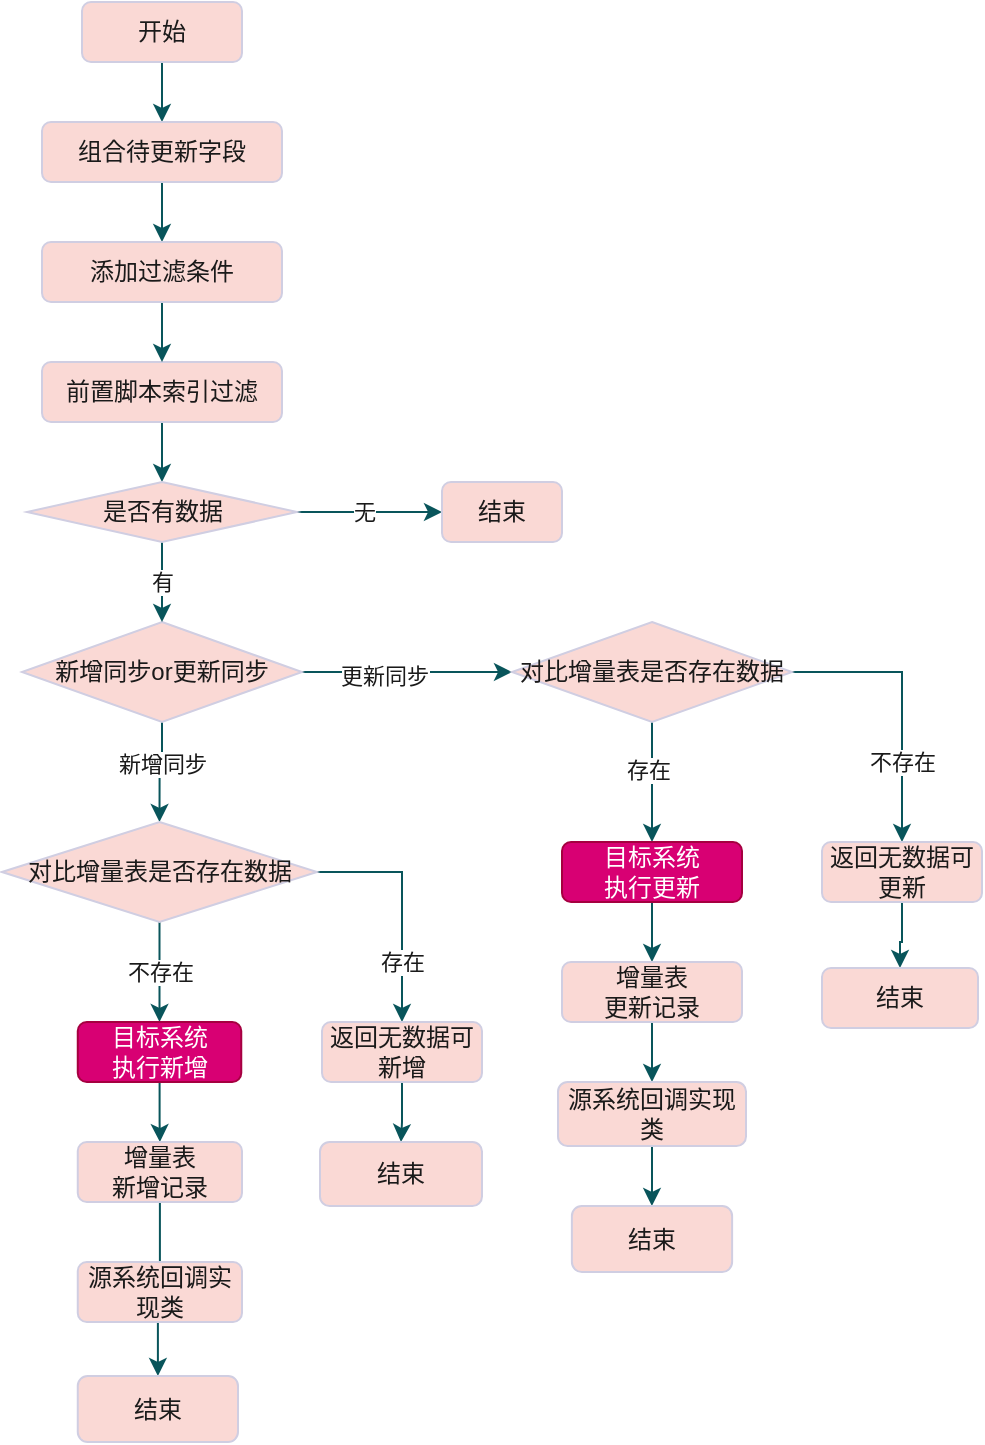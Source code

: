 <mxfile version="20.2.3" type="github">
  <diagram id="C5RBs43oDa-KdzZeNtuy" name="Page-1">
    <mxGraphModel dx="1185" dy="635" grid="0" gridSize="10" guides="1" tooltips="1" connect="1" arrows="1" fold="1" page="1" pageScale="1" pageWidth="827" pageHeight="1169" math="0" shadow="0">
      <root>
        <mxCell id="WIyWlLk6GJQsqaUBKTNV-0" />
        <mxCell id="WIyWlLk6GJQsqaUBKTNV-1" parent="WIyWlLk6GJQsqaUBKTNV-0" />
        <mxCell id="F0Xwz5_cFICi8rasz0tl-6" style="edgeStyle=orthogonalEdgeStyle;rounded=0;orthogonalLoop=1;jettySize=auto;html=1;strokeColor=#09555B;fontColor=#1A1A1A;" edge="1" parent="WIyWlLk6GJQsqaUBKTNV-1" source="WIyWlLk6GJQsqaUBKTNV-3" target="WIyWlLk6GJQsqaUBKTNV-12">
          <mxGeometry relative="1" as="geometry" />
        </mxCell>
        <mxCell id="WIyWlLk6GJQsqaUBKTNV-3" value="开始" style="rounded=1;whiteSpace=wrap;html=1;fontSize=12;glass=0;strokeWidth=1;shadow=0;fillColor=#FAD9D5;strokeColor=#D0CEE2;fontColor=#1A1A1A;" parent="WIyWlLk6GJQsqaUBKTNV-1" vertex="1">
          <mxGeometry x="290" y="250" width="80" height="30" as="geometry" />
        </mxCell>
        <mxCell id="F0Xwz5_cFICi8rasz0tl-25" value="" style="edgeStyle=orthogonalEdgeStyle;rounded=0;orthogonalLoop=1;jettySize=auto;html=1;strokeColor=#09555B;fontColor=#1A1A1A;" edge="1" parent="WIyWlLk6GJQsqaUBKTNV-1" source="WIyWlLk6GJQsqaUBKTNV-12" target="F0Xwz5_cFICi8rasz0tl-24">
          <mxGeometry relative="1" as="geometry" />
        </mxCell>
        <mxCell id="WIyWlLk6GJQsqaUBKTNV-12" value="组合待更新字段" style="rounded=1;whiteSpace=wrap;html=1;fontSize=12;glass=0;strokeWidth=1;shadow=0;fillColor=#FAD9D5;strokeColor=#D0CEE2;fontColor=#1A1A1A;" parent="WIyWlLk6GJQsqaUBKTNV-1" vertex="1">
          <mxGeometry x="270" y="310" width="120" height="30" as="geometry" />
        </mxCell>
        <mxCell id="F0Xwz5_cFICi8rasz0tl-60" style="edgeStyle=orthogonalEdgeStyle;rounded=0;orthogonalLoop=1;jettySize=auto;html=1;entryX=0.5;entryY=0;entryDx=0;entryDy=0;strokeColor=#09555B;fontColor=#1A1A1A;" edge="1" parent="WIyWlLk6GJQsqaUBKTNV-1" source="F0Xwz5_cFICi8rasz0tl-1" target="F0Xwz5_cFICi8rasz0tl-59">
          <mxGeometry relative="1" as="geometry" />
        </mxCell>
        <mxCell id="F0Xwz5_cFICi8rasz0tl-1" value="前置脚本索引过滤" style="rounded=1;whiteSpace=wrap;html=1;fontSize=12;glass=0;strokeWidth=1;shadow=0;fillColor=#FAD9D5;strokeColor=#D0CEE2;fontColor=#1A1A1A;" vertex="1" parent="WIyWlLk6GJQsqaUBKTNV-1">
          <mxGeometry x="270" y="430" width="120" height="30" as="geometry" />
        </mxCell>
        <mxCell id="F0Xwz5_cFICi8rasz0tl-20" style="edgeStyle=orthogonalEdgeStyle;rounded=0;orthogonalLoop=1;jettySize=auto;html=1;entryX=0;entryY=0.5;entryDx=0;entryDy=0;strokeColor=#09555B;fontColor=#1A1A1A;" edge="1" parent="WIyWlLk6GJQsqaUBKTNV-1" source="F0Xwz5_cFICi8rasz0tl-4" target="F0Xwz5_cFICi8rasz0tl-16">
          <mxGeometry relative="1" as="geometry">
            <mxPoint x="500" y="585" as="targetPoint" />
          </mxGeometry>
        </mxCell>
        <mxCell id="F0Xwz5_cFICi8rasz0tl-28" value="更新同步" style="edgeLabel;html=1;align=center;verticalAlign=middle;resizable=0;points=[];fontColor=#1A1A1A;" vertex="1" connectable="0" parent="F0Xwz5_cFICi8rasz0tl-20">
          <mxGeometry x="-0.229" y="-2" relative="1" as="geometry">
            <mxPoint as="offset" />
          </mxGeometry>
        </mxCell>
        <mxCell id="F0Xwz5_cFICi8rasz0tl-35" style="edgeStyle=orthogonalEdgeStyle;rounded=0;orthogonalLoop=1;jettySize=auto;html=1;exitX=0.5;exitY=1;exitDx=0;exitDy=0;entryX=0.5;entryY=0;entryDx=0;entryDy=0;strokeColor=#09555B;fontColor=#1A1A1A;" edge="1" parent="WIyWlLk6GJQsqaUBKTNV-1" source="F0Xwz5_cFICi8rasz0tl-4" target="F0Xwz5_cFICi8rasz0tl-15">
          <mxGeometry relative="1" as="geometry" />
        </mxCell>
        <mxCell id="F0Xwz5_cFICi8rasz0tl-37" value="新增同步" style="edgeLabel;html=1;align=center;verticalAlign=middle;resizable=0;points=[];fontColor=#1A1A1A;" vertex="1" connectable="0" parent="F0Xwz5_cFICi8rasz0tl-35">
          <mxGeometry x="-0.196" relative="1" as="geometry">
            <mxPoint as="offset" />
          </mxGeometry>
        </mxCell>
        <mxCell id="F0Xwz5_cFICi8rasz0tl-4" value="新增同步or更新同步" style="rhombus;whiteSpace=wrap;html=1;fillColor=#FAD9D5;strokeColor=#D0CEE2;fontColor=#1A1A1A;" vertex="1" parent="WIyWlLk6GJQsqaUBKTNV-1">
          <mxGeometry x="260" y="560" width="140" height="50" as="geometry" />
        </mxCell>
        <mxCell id="F0Xwz5_cFICi8rasz0tl-45" style="edgeStyle=orthogonalEdgeStyle;rounded=0;orthogonalLoop=1;jettySize=auto;html=1;strokeColor=#09555B;fontColor=#1A1A1A;" edge="1" parent="WIyWlLk6GJQsqaUBKTNV-1" source="F0Xwz5_cFICi8rasz0tl-15" target="F0Xwz5_cFICi8rasz0tl-44">
          <mxGeometry relative="1" as="geometry">
            <Array as="points">
              <mxPoint x="328.75" y="750" />
              <mxPoint x="328.75" y="750" />
            </Array>
          </mxGeometry>
        </mxCell>
        <mxCell id="F0Xwz5_cFICi8rasz0tl-47" value="不存在" style="edgeLabel;html=1;align=center;verticalAlign=middle;resizable=0;points=[];fontColor=#1A1A1A;" vertex="1" connectable="0" parent="F0Xwz5_cFICi8rasz0tl-45">
          <mxGeometry x="-0.285" relative="1" as="geometry">
            <mxPoint y="7" as="offset" />
          </mxGeometry>
        </mxCell>
        <mxCell id="F0Xwz5_cFICi8rasz0tl-54" style="edgeStyle=orthogonalEdgeStyle;rounded=0;orthogonalLoop=1;jettySize=auto;html=1;strokeColor=#09555B;fontColor=#1A1A1A;" edge="1" parent="WIyWlLk6GJQsqaUBKTNV-1" source="F0Xwz5_cFICi8rasz0tl-15" target="F0Xwz5_cFICi8rasz0tl-53">
          <mxGeometry relative="1" as="geometry" />
        </mxCell>
        <mxCell id="F0Xwz5_cFICi8rasz0tl-84" value="存在" style="edgeLabel;html=1;align=center;verticalAlign=middle;resizable=0;points=[];fontColor=#1A1A1A;" vertex="1" connectable="0" parent="F0Xwz5_cFICi8rasz0tl-54">
          <mxGeometry x="-0.347" y="1" relative="1" as="geometry">
            <mxPoint x="4" y="46" as="offset" />
          </mxGeometry>
        </mxCell>
        <mxCell id="F0Xwz5_cFICi8rasz0tl-15" value="对比增量表是否存在数据" style="rhombus;whiteSpace=wrap;html=1;fillColor=#FAD9D5;strokeColor=#D0CEE2;fontColor=#1A1A1A;" vertex="1" parent="WIyWlLk6GJQsqaUBKTNV-1">
          <mxGeometry x="250" y="660" width="157.5" height="50" as="geometry" />
        </mxCell>
        <mxCell id="F0Xwz5_cFICi8rasz0tl-56" style="edgeStyle=orthogonalEdgeStyle;rounded=0;orthogonalLoop=1;jettySize=auto;html=1;entryX=0.5;entryY=0;entryDx=0;entryDy=0;strokeColor=#09555B;fontColor=#1A1A1A;" edge="1" parent="WIyWlLk6GJQsqaUBKTNV-1" source="F0Xwz5_cFICi8rasz0tl-16" target="F0Xwz5_cFICi8rasz0tl-50">
          <mxGeometry relative="1" as="geometry" />
        </mxCell>
        <mxCell id="F0Xwz5_cFICi8rasz0tl-87" value="存在" style="edgeLabel;html=1;align=center;verticalAlign=middle;resizable=0;points=[];fontColor=#1A1A1A;" vertex="1" connectable="0" parent="F0Xwz5_cFICi8rasz0tl-56">
          <mxGeometry x="-0.195" y="-2" relative="1" as="geometry">
            <mxPoint as="offset" />
          </mxGeometry>
        </mxCell>
        <mxCell id="F0Xwz5_cFICi8rasz0tl-58" style="edgeStyle=orthogonalEdgeStyle;rounded=0;orthogonalLoop=1;jettySize=auto;html=1;strokeColor=#09555B;fontColor=#1A1A1A;" edge="1" parent="WIyWlLk6GJQsqaUBKTNV-1" source="F0Xwz5_cFICi8rasz0tl-16" target="F0Xwz5_cFICi8rasz0tl-57">
          <mxGeometry relative="1" as="geometry" />
        </mxCell>
        <mxCell id="F0Xwz5_cFICi8rasz0tl-85" value="不存在" style="edgeLabel;html=1;align=center;verticalAlign=middle;resizable=0;points=[];fontColor=#1A1A1A;" vertex="1" connectable="0" parent="F0Xwz5_cFICi8rasz0tl-58">
          <mxGeometry x="-0.214" y="-1" relative="1" as="geometry">
            <mxPoint x="1" y="45" as="offset" />
          </mxGeometry>
        </mxCell>
        <mxCell id="F0Xwz5_cFICi8rasz0tl-16" value="对比增量表是否存在数据" style="rhombus;whiteSpace=wrap;html=1;fillColor=#FAD9D5;strokeColor=#D0CEE2;fontColor=#1A1A1A;" vertex="1" parent="WIyWlLk6GJQsqaUBKTNV-1">
          <mxGeometry x="505" y="560" width="140" height="50" as="geometry" />
        </mxCell>
        <mxCell id="F0Xwz5_cFICi8rasz0tl-27" style="edgeStyle=orthogonalEdgeStyle;rounded=0;orthogonalLoop=1;jettySize=auto;html=1;exitX=0.5;exitY=1;exitDx=0;exitDy=0;entryX=0.5;entryY=0;entryDx=0;entryDy=0;strokeColor=#09555B;fontColor=#1A1A1A;" edge="1" parent="WIyWlLk6GJQsqaUBKTNV-1" source="F0Xwz5_cFICi8rasz0tl-24" target="F0Xwz5_cFICi8rasz0tl-1">
          <mxGeometry relative="1" as="geometry" />
        </mxCell>
        <mxCell id="F0Xwz5_cFICi8rasz0tl-24" value="添加过滤条件" style="rounded=1;whiteSpace=wrap;html=1;fontSize=12;glass=0;strokeWidth=1;shadow=0;fillColor=#FAD9D5;strokeColor=#D0CEE2;fontColor=#1A1A1A;" vertex="1" parent="WIyWlLk6GJQsqaUBKTNV-1">
          <mxGeometry x="270" y="370" width="120" height="30" as="geometry" />
        </mxCell>
        <mxCell id="F0Xwz5_cFICi8rasz0tl-98" value="" style="edgeStyle=orthogonalEdgeStyle;rounded=0;orthogonalLoop=1;jettySize=auto;html=1;strokeColor=#09555B;fontColor=#1A1A1A;" edge="1" parent="WIyWlLk6GJQsqaUBKTNV-1" source="F0Xwz5_cFICi8rasz0tl-44" target="F0Xwz5_cFICi8rasz0tl-94">
          <mxGeometry relative="1" as="geometry" />
        </mxCell>
        <mxCell id="F0Xwz5_cFICi8rasz0tl-44" value="目标系统&lt;br&gt;执行新增" style="rounded=1;whiteSpace=wrap;html=1;fillColor=#d80073;strokeColor=#A50040;fontColor=#ffffff;" vertex="1" parent="WIyWlLk6GJQsqaUBKTNV-1">
          <mxGeometry x="287.88" y="760" width="81.75" height="30" as="geometry" />
        </mxCell>
        <mxCell id="F0Xwz5_cFICi8rasz0tl-96" value="" style="edgeStyle=orthogonalEdgeStyle;rounded=0;orthogonalLoop=1;jettySize=auto;html=1;strokeColor=#09555B;fontColor=#1A1A1A;" edge="1" parent="WIyWlLk6GJQsqaUBKTNV-1" source="F0Xwz5_cFICi8rasz0tl-50" target="F0Xwz5_cFICi8rasz0tl-95">
          <mxGeometry relative="1" as="geometry" />
        </mxCell>
        <mxCell id="F0Xwz5_cFICi8rasz0tl-50" value="目标系统&lt;br&gt;执行更新" style="rounded=1;whiteSpace=wrap;html=1;fillColor=#d80073;strokeColor=#A50040;fontColor=#ffffff;" vertex="1" parent="WIyWlLk6GJQsqaUBKTNV-1">
          <mxGeometry x="530" y="670" width="90" height="30" as="geometry" />
        </mxCell>
        <mxCell id="F0Xwz5_cFICi8rasz0tl-104" value="" style="edgeStyle=orthogonalEdgeStyle;rounded=0;orthogonalLoop=1;jettySize=auto;html=1;fontColor=#1A1A1A;strokeColor=#09555B;" edge="1" parent="WIyWlLk6GJQsqaUBKTNV-1" source="F0Xwz5_cFICi8rasz0tl-53" target="F0Xwz5_cFICi8rasz0tl-103">
          <mxGeometry relative="1" as="geometry" />
        </mxCell>
        <mxCell id="F0Xwz5_cFICi8rasz0tl-53" value="返回无数据可新增" style="rounded=1;whiteSpace=wrap;html=1;fillColor=#FAD9D5;strokeColor=#D0CEE2;fontColor=#1A1A1A;" vertex="1" parent="WIyWlLk6GJQsqaUBKTNV-1">
          <mxGeometry x="410" y="760" width="80" height="30" as="geometry" />
        </mxCell>
        <mxCell id="F0Xwz5_cFICi8rasz0tl-105" value="" style="edgeStyle=orthogonalEdgeStyle;rounded=0;orthogonalLoop=1;jettySize=auto;html=1;fontColor=#1A1A1A;strokeColor=#09555B;" edge="1" parent="WIyWlLk6GJQsqaUBKTNV-1" source="F0Xwz5_cFICi8rasz0tl-57" target="F0Xwz5_cFICi8rasz0tl-72">
          <mxGeometry relative="1" as="geometry" />
        </mxCell>
        <mxCell id="F0Xwz5_cFICi8rasz0tl-57" value="返回无数据可更新" style="rounded=1;whiteSpace=wrap;html=1;fillColor=#FAD9D5;strokeColor=#D0CEE2;fontColor=#1A1A1A;" vertex="1" parent="WIyWlLk6GJQsqaUBKTNV-1">
          <mxGeometry x="660" y="670" width="80" height="30" as="geometry" />
        </mxCell>
        <mxCell id="F0Xwz5_cFICi8rasz0tl-61" style="edgeStyle=orthogonalEdgeStyle;rounded=0;orthogonalLoop=1;jettySize=auto;html=1;exitX=0.5;exitY=1;exitDx=0;exitDy=0;entryX=0.5;entryY=0;entryDx=0;entryDy=0;strokeColor=#09555B;fontColor=#1A1A1A;" edge="1" parent="WIyWlLk6GJQsqaUBKTNV-1" source="F0Xwz5_cFICi8rasz0tl-59" target="F0Xwz5_cFICi8rasz0tl-4">
          <mxGeometry relative="1" as="geometry">
            <Array as="points">
              <mxPoint x="330" y="540" />
              <mxPoint x="330" y="540" />
            </Array>
          </mxGeometry>
        </mxCell>
        <mxCell id="F0Xwz5_cFICi8rasz0tl-65" value="有" style="edgeLabel;html=1;align=center;verticalAlign=middle;resizable=0;points=[];fontColor=#1A1A1A;" vertex="1" connectable="0" parent="F0Xwz5_cFICi8rasz0tl-61">
          <mxGeometry x="-0.21" y="3" relative="1" as="geometry">
            <mxPoint x="-3" y="4" as="offset" />
          </mxGeometry>
        </mxCell>
        <mxCell id="F0Xwz5_cFICi8rasz0tl-66" style="edgeStyle=orthogonalEdgeStyle;rounded=0;orthogonalLoop=1;jettySize=auto;html=1;strokeColor=#09555B;fontColor=#1A1A1A;" edge="1" parent="WIyWlLk6GJQsqaUBKTNV-1" source="F0Xwz5_cFICi8rasz0tl-59" target="F0Xwz5_cFICi8rasz0tl-67">
          <mxGeometry relative="1" as="geometry">
            <mxPoint x="430" y="505" as="targetPoint" />
            <Array as="points">
              <mxPoint x="420" y="505" />
              <mxPoint x="420" y="505" />
            </Array>
          </mxGeometry>
        </mxCell>
        <mxCell id="F0Xwz5_cFICi8rasz0tl-70" value="无" style="edgeLabel;html=1;align=center;verticalAlign=middle;resizable=0;points=[];fontColor=#1A1A1A;" vertex="1" connectable="0" parent="F0Xwz5_cFICi8rasz0tl-66">
          <mxGeometry x="0.185" y="-2" relative="1" as="geometry">
            <mxPoint x="-10" y="-2" as="offset" />
          </mxGeometry>
        </mxCell>
        <mxCell id="F0Xwz5_cFICi8rasz0tl-59" value="是否有数据" style="rhombus;whiteSpace=wrap;html=1;fillColor=#FAD9D5;strokeColor=#D0CEE2;fontColor=#1A1A1A;" vertex="1" parent="WIyWlLk6GJQsqaUBKTNV-1">
          <mxGeometry x="262.5" y="490" width="135" height="30" as="geometry" />
        </mxCell>
        <mxCell id="F0Xwz5_cFICi8rasz0tl-67" value="结束" style="rounded=1;whiteSpace=wrap;html=1;fillColor=#FAD9D5;strokeColor=#D0CEE2;fontColor=#1A1A1A;" vertex="1" parent="WIyWlLk6GJQsqaUBKTNV-1">
          <mxGeometry x="470" y="490" width="60" height="30" as="geometry" />
        </mxCell>
        <mxCell id="F0Xwz5_cFICi8rasz0tl-72" value="结束" style="rounded=1;whiteSpace=wrap;html=1;fillColor=#FAD9D5;strokeColor=#D0CEE2;fontColor=#1A1A1A;" vertex="1" parent="WIyWlLk6GJQsqaUBKTNV-1">
          <mxGeometry x="660" y="733" width="78" height="30" as="geometry" />
        </mxCell>
        <mxCell id="F0Xwz5_cFICi8rasz0tl-112" value="" style="edgeStyle=orthogonalEdgeStyle;rounded=0;orthogonalLoop=1;jettySize=auto;html=1;fontColor=#1A1A1A;strokeColor=#09555B;" edge="1" parent="WIyWlLk6GJQsqaUBKTNV-1" source="F0Xwz5_cFICi8rasz0tl-94" target="F0Xwz5_cFICi8rasz0tl-111">
          <mxGeometry relative="1" as="geometry" />
        </mxCell>
        <mxCell id="F0Xwz5_cFICi8rasz0tl-94" value="增量表&lt;br&gt;新增记录" style="rounded=1;whiteSpace=wrap;html=1;fillColor=#FAD9D5;strokeColor=#D0CEE2;fontColor=#1A1A1A;" vertex="1" parent="WIyWlLk6GJQsqaUBKTNV-1">
          <mxGeometry x="287.88" y="820" width="82.12" height="30" as="geometry" />
        </mxCell>
        <mxCell id="F0Xwz5_cFICi8rasz0tl-109" value="" style="edgeStyle=orthogonalEdgeStyle;rounded=0;orthogonalLoop=1;jettySize=auto;html=1;fontColor=#1A1A1A;strokeColor=#09555B;" edge="1" parent="WIyWlLk6GJQsqaUBKTNV-1" source="F0Xwz5_cFICi8rasz0tl-95" target="F0Xwz5_cFICi8rasz0tl-108">
          <mxGeometry relative="1" as="geometry" />
        </mxCell>
        <mxCell id="F0Xwz5_cFICi8rasz0tl-95" value="增量表&lt;br&gt;更新记录" style="rounded=1;whiteSpace=wrap;html=1;fillColor=#FAD9D5;strokeColor=#D0CEE2;fontColor=#1A1A1A;" vertex="1" parent="WIyWlLk6GJQsqaUBKTNV-1">
          <mxGeometry x="530" y="730" width="90" height="30" as="geometry" />
        </mxCell>
        <mxCell id="F0Xwz5_cFICi8rasz0tl-103" value="结束" style="rounded=1;whiteSpace=wrap;html=1;fillColor=#FAD9D5;strokeColor=#D0CEE2;fontColor=#1A1A1A;" vertex="1" parent="WIyWlLk6GJQsqaUBKTNV-1">
          <mxGeometry x="409" y="820" width="81" height="32" as="geometry" />
        </mxCell>
        <mxCell id="F0Xwz5_cFICi8rasz0tl-107" value="源系统回调实现类" style="rounded=1;whiteSpace=wrap;html=1;fillColor=#FAD9D5;strokeColor=#D0CEE2;fontColor=#1A1A1A;" vertex="1" parent="WIyWlLk6GJQsqaUBKTNV-1">
          <mxGeometry x="287.88" y="880" width="82.12" height="30" as="geometry" />
        </mxCell>
        <mxCell id="F0Xwz5_cFICi8rasz0tl-114" value="" style="edgeStyle=orthogonalEdgeStyle;rounded=0;orthogonalLoop=1;jettySize=auto;html=1;fontColor=#1A1A1A;strokeColor=#09555B;" edge="1" parent="WIyWlLk6GJQsqaUBKTNV-1" source="F0Xwz5_cFICi8rasz0tl-108" target="F0Xwz5_cFICi8rasz0tl-113">
          <mxGeometry relative="1" as="geometry" />
        </mxCell>
        <mxCell id="F0Xwz5_cFICi8rasz0tl-108" value="源系统回调实现类" style="rounded=1;whiteSpace=wrap;html=1;fillColor=#FAD9D5;strokeColor=#D0CEE2;fontColor=#1A1A1A;" vertex="1" parent="WIyWlLk6GJQsqaUBKTNV-1">
          <mxGeometry x="528" y="790" width="94" height="32" as="geometry" />
        </mxCell>
        <mxCell id="F0Xwz5_cFICi8rasz0tl-111" value="结束" style="rounded=1;whiteSpace=wrap;html=1;fillColor=#FAD9D5;strokeColor=#D0CEE2;fontColor=#1A1A1A;" vertex="1" parent="WIyWlLk6GJQsqaUBKTNV-1">
          <mxGeometry x="287.88" y="937" width="80.12" height="33" as="geometry" />
        </mxCell>
        <mxCell id="F0Xwz5_cFICi8rasz0tl-113" value="结束" style="rounded=1;whiteSpace=wrap;html=1;fillColor=#FAD9D5;strokeColor=#D0CEE2;fontColor=#1A1A1A;" vertex="1" parent="WIyWlLk6GJQsqaUBKTNV-1">
          <mxGeometry x="534.94" y="852" width="80.12" height="33" as="geometry" />
        </mxCell>
      </root>
    </mxGraphModel>
  </diagram>
</mxfile>
